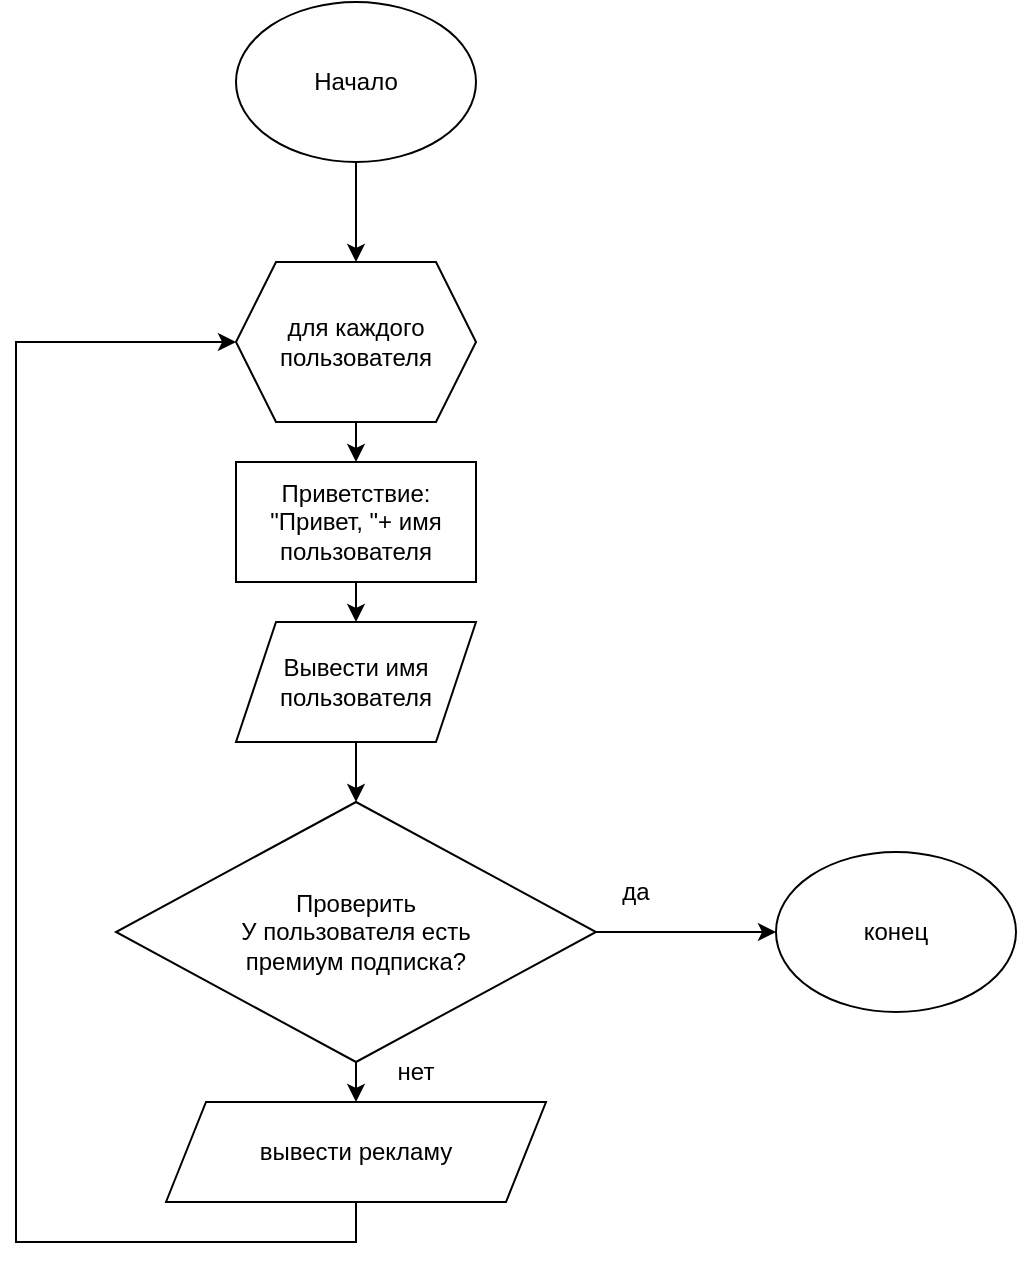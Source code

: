 <mxfile version="20.8.18" type="device"><diagram id="C5RBs43oDa-KdzZeNtuy" name="Page-1"><mxGraphModel dx="936" dy="502" grid="1" gridSize="10" guides="1" tooltips="1" connect="1" arrows="1" fold="1" page="1" pageScale="1" pageWidth="827" pageHeight="1169" math="0" shadow="0"><root><mxCell id="WIyWlLk6GJQsqaUBKTNV-0"/><mxCell id="WIyWlLk6GJQsqaUBKTNV-1" parent="WIyWlLk6GJQsqaUBKTNV-0"/><mxCell id="-qzO191iOft4ZLP8Evwf-9" style="edgeStyle=orthogonalEdgeStyle;rounded=0;orthogonalLoop=1;jettySize=auto;html=1;entryX=0.5;entryY=0;entryDx=0;entryDy=0;" edge="1" parent="WIyWlLk6GJQsqaUBKTNV-1" source="-qzO191iOft4ZLP8Evwf-0" target="-qzO191iOft4ZLP8Evwf-8"><mxGeometry relative="1" as="geometry"/></mxCell><mxCell id="-qzO191iOft4ZLP8Evwf-0" value="Начало" style="ellipse;whiteSpace=wrap;html=1;" vertex="1" parent="WIyWlLk6GJQsqaUBKTNV-1"><mxGeometry x="370" y="70" width="120" height="80" as="geometry"/></mxCell><mxCell id="-qzO191iOft4ZLP8Evwf-7" style="edgeStyle=orthogonalEdgeStyle;rounded=0;orthogonalLoop=1;jettySize=auto;html=1;exitX=0.5;exitY=1;exitDx=0;exitDy=0;entryX=0.5;entryY=0;entryDx=0;entryDy=0;" edge="1" parent="WIyWlLk6GJQsqaUBKTNV-1" source="-qzO191iOft4ZLP8Evwf-1" target="-qzO191iOft4ZLP8Evwf-6"><mxGeometry relative="1" as="geometry"/></mxCell><mxCell id="-qzO191iOft4ZLP8Evwf-1" value="Приветствие: &quot;Привет, &quot;+ имя пользователя" style="whiteSpace=wrap;html=1;" vertex="1" parent="WIyWlLk6GJQsqaUBKTNV-1"><mxGeometry x="370" y="300" width="120" height="60" as="geometry"/></mxCell><mxCell id="-qzO191iOft4ZLP8Evwf-21" style="edgeStyle=orthogonalEdgeStyle;rounded=0;orthogonalLoop=1;jettySize=auto;html=1;exitX=1;exitY=0.5;exitDx=0;exitDy=0;" edge="1" parent="WIyWlLk6GJQsqaUBKTNV-1" source="-qzO191iOft4ZLP8Evwf-3" target="-qzO191iOft4ZLP8Evwf-15"><mxGeometry relative="1" as="geometry"/></mxCell><mxCell id="-qzO191iOft4ZLP8Evwf-22" style="edgeStyle=orthogonalEdgeStyle;rounded=0;orthogonalLoop=1;jettySize=auto;html=1;exitX=0.5;exitY=1;exitDx=0;exitDy=0;entryX=0.5;entryY=0;entryDx=0;entryDy=0;" edge="1" parent="WIyWlLk6GJQsqaUBKTNV-1" source="-qzO191iOft4ZLP8Evwf-3" target="-qzO191iOft4ZLP8Evwf-18"><mxGeometry relative="1" as="geometry"/></mxCell><mxCell id="-qzO191iOft4ZLP8Evwf-3" value="Проверить &lt;br&gt;У пользователя есть &lt;br&gt;премиум подписка?" style="rhombus;whiteSpace=wrap;html=1;" vertex="1" parent="WIyWlLk6GJQsqaUBKTNV-1"><mxGeometry x="310" y="470" width="240" height="130" as="geometry"/></mxCell><mxCell id="-qzO191iOft4ZLP8Evwf-11" style="edgeStyle=orthogonalEdgeStyle;rounded=0;orthogonalLoop=1;jettySize=auto;html=1;exitX=0.5;exitY=1;exitDx=0;exitDy=0;entryX=0.5;entryY=0;entryDx=0;entryDy=0;" edge="1" parent="WIyWlLk6GJQsqaUBKTNV-1" source="-qzO191iOft4ZLP8Evwf-6" target="-qzO191iOft4ZLP8Evwf-3"><mxGeometry relative="1" as="geometry"/></mxCell><mxCell id="-qzO191iOft4ZLP8Evwf-6" value="Вывести имя пользователя" style="shape=parallelogram;perimeter=parallelogramPerimeter;whiteSpace=wrap;html=1;fixedSize=1;" vertex="1" parent="WIyWlLk6GJQsqaUBKTNV-1"><mxGeometry x="370" y="380" width="120" height="60" as="geometry"/></mxCell><mxCell id="-qzO191iOft4ZLP8Evwf-10" style="edgeStyle=orthogonalEdgeStyle;rounded=0;orthogonalLoop=1;jettySize=auto;html=1;exitX=0.5;exitY=1;exitDx=0;exitDy=0;entryX=0.5;entryY=0;entryDx=0;entryDy=0;" edge="1" parent="WIyWlLk6GJQsqaUBKTNV-1" source="-qzO191iOft4ZLP8Evwf-8" target="-qzO191iOft4ZLP8Evwf-1"><mxGeometry relative="1" as="geometry"/></mxCell><mxCell id="-qzO191iOft4ZLP8Evwf-8" value="для каждого пользователя" style="shape=hexagon;perimeter=hexagonPerimeter2;whiteSpace=wrap;html=1;fixedSize=1;" vertex="1" parent="WIyWlLk6GJQsqaUBKTNV-1"><mxGeometry x="370" y="200" width="120" height="80" as="geometry"/></mxCell><mxCell id="-qzO191iOft4ZLP8Evwf-13" value="да" style="text;html=1;strokeColor=none;fillColor=none;align=center;verticalAlign=middle;whiteSpace=wrap;rounded=0;" vertex="1" parent="WIyWlLk6GJQsqaUBKTNV-1"><mxGeometry x="540" y="500" width="60" height="30" as="geometry"/></mxCell><mxCell id="-qzO191iOft4ZLP8Evwf-15" value="конец" style="ellipse;whiteSpace=wrap;html=1;" vertex="1" parent="WIyWlLk6GJQsqaUBKTNV-1"><mxGeometry x="640" y="495" width="120" height="80" as="geometry"/></mxCell><mxCell id="-qzO191iOft4ZLP8Evwf-17" value="нет" style="text;html=1;strokeColor=none;fillColor=none;align=center;verticalAlign=middle;whiteSpace=wrap;rounded=0;" vertex="1" parent="WIyWlLk6GJQsqaUBKTNV-1"><mxGeometry x="430" y="590" width="60" height="30" as="geometry"/></mxCell><mxCell id="-qzO191iOft4ZLP8Evwf-23" style="edgeStyle=orthogonalEdgeStyle;rounded=0;orthogonalLoop=1;jettySize=auto;html=1;exitX=0.5;exitY=1;exitDx=0;exitDy=0;entryX=0;entryY=0.5;entryDx=0;entryDy=0;" edge="1" parent="WIyWlLk6GJQsqaUBKTNV-1" source="-qzO191iOft4ZLP8Evwf-18" target="-qzO191iOft4ZLP8Evwf-8"><mxGeometry relative="1" as="geometry"><mxPoint x="310" y="370" as="targetPoint"/><Array as="points"><mxPoint x="430" y="690"/><mxPoint x="260" y="690"/><mxPoint x="260" y="240"/></Array></mxGeometry></mxCell><mxCell id="-qzO191iOft4ZLP8Evwf-18" value="вывести рекламу" style="shape=parallelogram;perimeter=parallelogramPerimeter;whiteSpace=wrap;html=1;fixedSize=1;" vertex="1" parent="WIyWlLk6GJQsqaUBKTNV-1"><mxGeometry x="335" y="620" width="190" height="50" as="geometry"/></mxCell></root></mxGraphModel></diagram></mxfile>